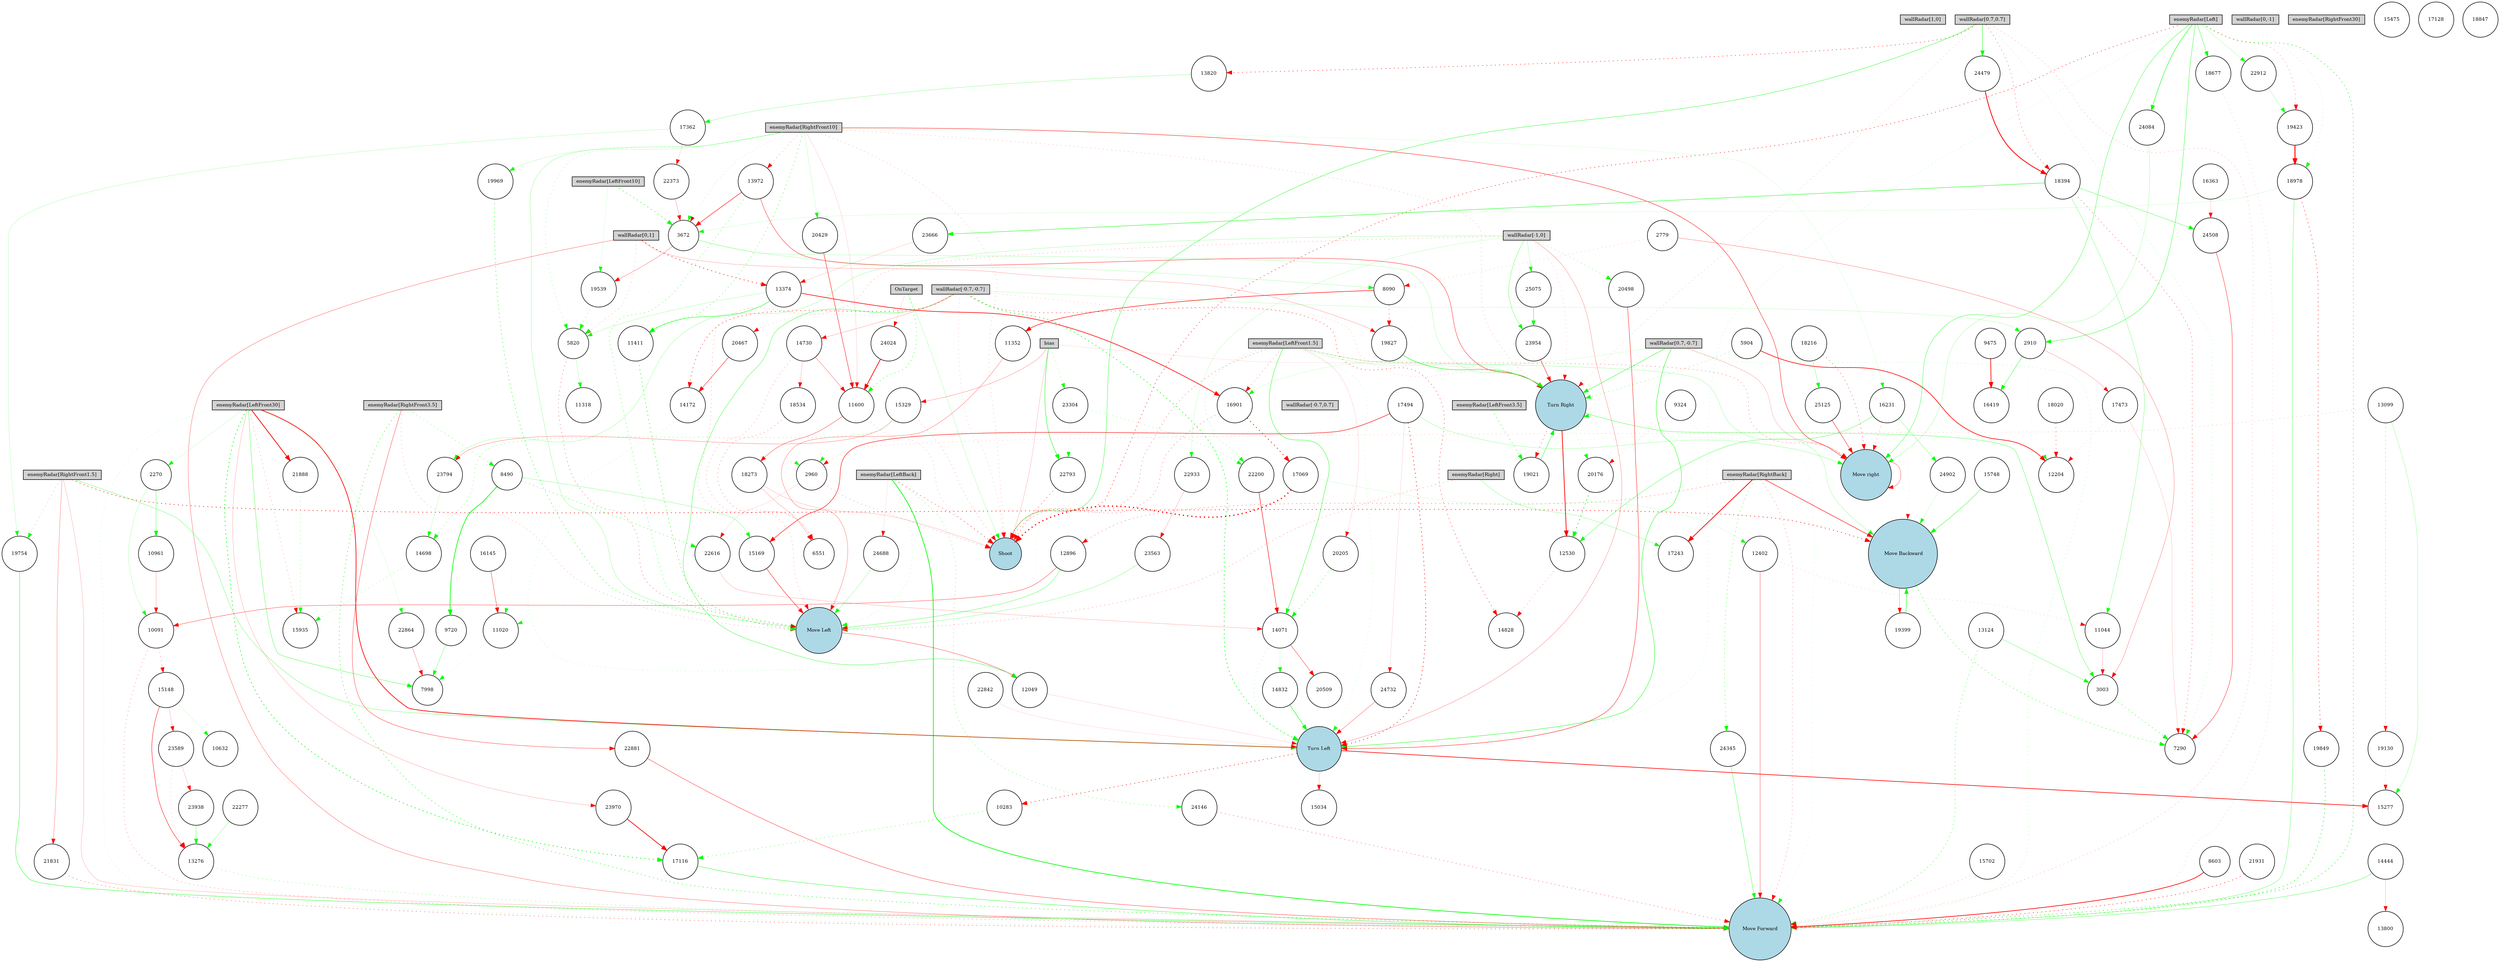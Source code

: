 digraph {
	node [fontsize=9 height=0.2 shape=circle width=0.2]
	"wallRadar[1,0]" [fillcolor=lightgray shape=box style=filled]
	"wallRadar[0,1]" [fillcolor=lightgray shape=box style=filled]
	"wallRadar[-1,0]" [fillcolor=lightgray shape=box style=filled]
	"wallRadar[0,-1]" [fillcolor=lightgray shape=box style=filled]
	"wallRadar[0.7,0.7]" [fillcolor=lightgray shape=box style=filled]
	"wallRadar[-0.7,0.7]" [fillcolor=lightgray shape=box style=filled]
	"wallRadar[-0.7,-0.7]" [fillcolor=lightgray shape=box style=filled]
	"wallRadar[0.7,-0.7]" [fillcolor=lightgray shape=box style=filled]
	"enemyRadar[RightBack]" [fillcolor=lightgray shape=box style=filled]
	"enemyRadar[LeftBack]" [fillcolor=lightgray shape=box style=filled]
	"enemyRadar[Right]" [fillcolor=lightgray shape=box style=filled]
	"enemyRadar[Left]" [fillcolor=lightgray shape=box style=filled]
	"enemyRadar[RightFront30]" [fillcolor=lightgray shape=box style=filled]
	"enemyRadar[LeftFront30]" [fillcolor=lightgray shape=box style=filled]
	"enemyRadar[RightFront10]" [fillcolor=lightgray shape=box style=filled]
	"enemyRadar[LeftFront10]" [fillcolor=lightgray shape=box style=filled]
	"enemyRadar[RightFront3.5]" [fillcolor=lightgray shape=box style=filled]
	"enemyRadar[LeftFront3.5]" [fillcolor=lightgray shape=box style=filled]
	"enemyRadar[RightFront1.5]" [fillcolor=lightgray shape=box style=filled]
	"enemyRadar[LeftFront1.5]" [fillcolor=lightgray shape=box style=filled]
	OnTarget [fillcolor=lightgray shape=box style=filled]
	bias [fillcolor=lightgray shape=box style=filled]
	Shoot [fillcolor=lightblue style=filled]
	"Move Forward" [fillcolor=lightblue style=filled]
	" Move Backward" [fillcolor=lightblue style=filled]
	"Move Left" [fillcolor=lightblue style=filled]
	"Move right" [fillcolor=lightblue style=filled]
	"Turn Left" [fillcolor=lightblue style=filled]
	"Turn Right" [fillcolor=lightblue style=filled]
	16901 [fillcolor=white style=filled]
	19969 [fillcolor=white style=filled]
	23563 [fillcolor=white style=filled]
	20498 [fillcolor=white style=filled]
	24084 [fillcolor=white style=filled]
	20509 [fillcolor=white style=filled]
	18978 [fillcolor=white style=filled]
	16419 [fillcolor=white style=filled]
	23589 [fillcolor=white style=filled]
	25125 [fillcolor=white style=filled]
	10283 [fillcolor=white style=filled]
	11318 [fillcolor=white style=filled]
	13374 [fillcolor=white style=filled]
	15935 [fillcolor=white style=filled]
	17473 [fillcolor=white style=filled]
	19021 [fillcolor=white style=filled]
	24146 [fillcolor=white style=filled]
	19539 [fillcolor=white style=filled]
	17494 [fillcolor=white style=filled]
	3672 [fillcolor=white style=filled]
	11352 [fillcolor=white style=filled]
	22616 [fillcolor=white style=filled]
	12896 [fillcolor=white style=filled]
	18020 [fillcolor=white style=filled]
	18534 [fillcolor=white style=filled]
	9324 [fillcolor=white style=filled]
	14444 [fillcolor=white style=filled]
	24688 [fillcolor=white style=filled]
	12402 [fillcolor=white style=filled]
	15475 [fillcolor=white style=filled]
	23666 [fillcolor=white style=filled]
	7290 [fillcolor=white style=filled]
	11411 [fillcolor=white style=filled]
	13972 [fillcolor=white style=filled]
	24732 [fillcolor=white style=filled]
	17069 [fillcolor=white style=filled]
	22200 [fillcolor=white style=filled]
	15034 [fillcolor=white style=filled]
	19130 [fillcolor=white style=filled]
	5820 [fillcolor=white style=filled]
	20176 [fillcolor=white style=filled]
	10961 [fillcolor=white style=filled]
	2779 [fillcolor=white style=filled]
	17116 [fillcolor=white style=filled]
	2270 [fillcolor=white style=filled]
	17128 [fillcolor=white style=filled]
	20205 [fillcolor=white style=filled]
	12530 [fillcolor=white style=filled]
	23794 [fillcolor=white style=filled]
	18677 [fillcolor=white style=filled]
	14071 [fillcolor=white style=filled]
	9475 [fillcolor=white style=filled]
	22277 [fillcolor=white style=filled]
	23304 [fillcolor=white style=filled]
	22793 [fillcolor=white style=filled]
	11020 [fillcolor=white style=filled]
	5904 [fillcolor=white style=filled]
	12049 [fillcolor=white style=filled]
	16145 [fillcolor=white style=filled]
	24345 [fillcolor=white style=filled]
	11044 [fillcolor=white style=filled]
	18216 [fillcolor=white style=filled]
	8490 [fillcolor=white style=filled]
	13099 [fillcolor=white style=filled]
	15148 [fillcolor=white style=filled]
	19754 [fillcolor=white style=filled]
	22842 [fillcolor=white style=filled]
	7998 [fillcolor=white style=filled]
	15169 [fillcolor=white style=filled]
	13124 [fillcolor=white style=filled]
	24902 [fillcolor=white style=filled]
	21831 [fillcolor=white style=filled]
	11600 [fillcolor=white style=filled]
	22864 [fillcolor=white style=filled]
	15702 [fillcolor=white style=filled]
	17243 [fillcolor=white style=filled]
	14172 [fillcolor=white style=filled]
	2910 [fillcolor=white style=filled]
	18273 [fillcolor=white style=filled]
	22881 [fillcolor=white style=filled]
	22373 [fillcolor=white style=filled]
	16231 [fillcolor=white style=filled]
	14698 [fillcolor=white style=filled]
	10091 [fillcolor=white style=filled]
	19827 [fillcolor=white style=filled]
	21888 [fillcolor=white style=filled]
	22912 [fillcolor=white style=filled]
	23938 [fillcolor=white style=filled]
	15748 [fillcolor=white style=filled]
	10632 [fillcolor=white style=filled]
	19849 [fillcolor=white style=filled]
	14730 [fillcolor=white style=filled]
	2960 [fillcolor=white style=filled]
	23954 [fillcolor=white style=filled]
	22933 [fillcolor=white style=filled]
	6551 [fillcolor=white style=filled]
	8090 [fillcolor=white style=filled]
	8603 [fillcolor=white style=filled]
	18847 [fillcolor=white style=filled]
	24479 [fillcolor=white style=filled]
	23970 [fillcolor=white style=filled]
	21931 [fillcolor=white style=filled]
	12204 [fillcolor=white style=filled]
	15277 [fillcolor=white style=filled]
	3003 [fillcolor=white style=filled]
	24508 [fillcolor=white style=filled]
	19399 [fillcolor=white style=filled]
	20429 [fillcolor=white style=filled]
	17362 [fillcolor=white style=filled]
	24024 [fillcolor=white style=filled]
	18394 [fillcolor=white style=filled]
	13276 [fillcolor=white style=filled]
	19423 [fillcolor=white style=filled]
	15329 [fillcolor=white style=filled]
	13800 [fillcolor=white style=filled]
	16363 [fillcolor=white style=filled]
	14828 [fillcolor=white style=filled]
	14832 [fillcolor=white style=filled]
	20467 [fillcolor=white style=filled]
	25075 [fillcolor=white style=filled]
	9720 [fillcolor=white style=filled]
	13820 [fillcolor=white style=filled]
	bias -> "Turn Right" [color=red penwidth=0.10370580778570843 style=solid]
	"wallRadar[0.7,-0.7]" -> "Move right" [color=red penwidth=0.2431191082209758 style=solid]
	"wallRadar[0.7,0.7]" -> Shoot [color=green penwidth=0.574699617256012 style=solid]
	"enemyRadar[RightFront3.5]" -> "Move Left" [color=red penwidth=0.2872171357429836 style=dotted]
	"wallRadar[-0.7,-0.7]" -> "Turn Left" [color=green penwidth=1.2609661049007759 style=dotted]
	"wallRadar[0,1]" -> "Move Forward" [color=red penwidth=0.41251300379635525 style=solid]
	"wallRadar[0.7,-0.7]" -> "Turn Right" [color=green penwidth=0.6287987670705238 style=solid]
	"enemyRadar[RightFront10]" -> "Move Left" [color=green penwidth=0.29577499664963414 style=solid]
	"enemyRadar[LeftBack]" -> Shoot [color=red penwidth=0.6379728258866729 style=dotted]
	"enemyRadar[Left]" -> Shoot [color=red penwidth=0.8203332813647675 style=dotted]
	"enemyRadar[RightFront1.5]" -> " Move Backward" [color=red penwidth=0.9868903606614362 style=dotted]
	OnTarget -> Shoot [color=green penwidth=0.23986953737441535 style=solid]
	"wallRadar[0.7,-0.7]" -> "Turn Left" [color=green penwidth=0.6886432475524386 style=solid]
	"wallRadar[-1,0]" -> "Move Left" [color=red penwidth=0.32380741898165455 style=dotted]
	"enemyRadar[RightFront1.5]" -> "Move Forward" [color=red penwidth=0.231891588542758 style=solid]
	"enemyRadar[Left]" -> "Move right" [color=green penwidth=0.5299618030756245 style=solid]
	"enemyRadar[LeftFront1.5]" -> "Turn Right" [color=green penwidth=0.17672518168817913 style=solid]
	"wallRadar[0.7,0.7]" -> "Move Forward" [color=red penwidth=0.27426199148337743 style=dotted]
	"Move right" -> "Move right" [color=red penwidth=0.4720639588527742 style=solid]
	"enemyRadar[RightFront10]" -> "Move right" [color=red penwidth=0.7002061853629338 style=solid]
	"enemyRadar[RightFront1.5]" -> "Turn Left" [color=green penwidth=0.39519190519601 style=solid]
	"wallRadar[-0.7,-0.7]" -> "Turn Right" [color=red penwidth=0.20645670810708983 style=dotted]
	"wallRadar[-1,0]" -> "Turn Left" [color=red penwidth=0.3241115687750731 style=solid]
	"enemyRadar[RightFront10]" -> "Turn Right" [color=red penwidth=0.24993997628320605 style=dotted]
	"enemyRadar[LeftBack]" -> "Move Left" [color=green penwidth=0.2677656755599411 style=dotted]
	"enemyRadar[LeftBack]" -> "Move Forward" [color=green penwidth=1.272440534501065 style=solid]
	"enemyRadar[Left]" -> "Turn Left" [color=green penwidth=0.23480693114050344 style=dotted]
	"enemyRadar[LeftFront1.5]" -> " Move Backward" [color=green penwidth=0.2736859958407698 style=solid]
	"enemyRadar[RightFront3.5]" -> "Move Forward" [color=green penwidth=0.8734858134666154 style=dotted]
	"wallRadar[-1,0]" -> "Turn Right" [color=red penwidth=0.18073255099900642 style=dotted]
	"enemyRadar[LeftFront30]" -> "Turn Left" [color=red penwidth=1.2548035799302264 style=solid]
	"wallRadar[0.7,-0.7]" -> "Move Forward" [color=green penwidth=0.270409952558196 style=dotted]
	"enemyRadar[LeftFront1.5]" -> "Move right" [color=red penwidth=0.4804510609254501 style=dotted]
	"wallRadar[-0.7,-0.7]" -> Shoot [color=red penwidth=0.2116555463430301 style=dotted]
	bias -> Shoot [color=red penwidth=0.22469978635474222 style=solid]
	"enemyRadar[LeftFront1.5]" -> Shoot [color=red penwidth=0.5148215170839834 style=dotted]
	"enemyRadar[RightFront10]" -> Shoot [color=red penwidth=0.2474229182409218 style=dotted]
	"Turn Right" -> "Turn Right" [color=green penwidth=0.37844934110477313 style=dotted]
	"wallRadar[-0.7,0.7]" -> "Move right" [color=green penwidth=0.1711575040563884 style=dotted]
	"enemyRadar[LeftFront1.5]" -> "Turn Left" [color=green penwidth=0.22550803776407705 style=dotted]
	"enemyRadar[Right]" -> "Move Left" [color=red penwidth=0.373071531819815 style=dotted]
	"enemyRadar[LeftFront30]" -> 2270 [color=green penwidth=0.16020525919762674 style=solid]
	"enemyRadar[Left]" -> 2910 [color=green penwidth=0.5638476746244543 style=solid]
	"enemyRadar[RightBack]" -> " Move Backward" [color=red penwidth=0.835543187229489 style=solid]
	"enemyRadar[LeftFront30]" -> "Move Forward" [color=green penwidth=0.22709770113635727 style=dotted]
	"enemyRadar[Left]" -> "Move Forward" [color=green penwidth=0.9870391016867796 style=dotted]
	"enemyRadar[RightFront10]" -> 3672 [color=red penwidth=0.16551075787365377 style=dotted]
	3672 -> "Turn Right" [color=green penwidth=0.23713354428703878 style=solid]
	2960 -> Shoot [color=red penwidth=0.350891774750027 style=dotted]
	"enemyRadar[LeftFront10]" -> 3672 [color=green penwidth=0.9210906032044927 style=dotted]
	"enemyRadar[RightBack]" -> "Move Forward" [color=red penwidth=0.3859612416283913 style=dotted]
	"enemyRadar[RightFront10]" -> 5820 [color=green penwidth=0.3513690085995159 style=dotted]
	5820 -> "Move Left" [color=red penwidth=0.5222256137859344 style=dotted]
	3003 -> 7290 [color=green penwidth=0.6932334167105029 style=dotted]
	"Turn Right" -> 3003 [color=green penwidth=0.4817663470379012 style=solid]
	"wallRadar[0,1]" -> 5820 [color=red penwidth=0.2539524795042976 style=dotted]
	5904 -> "Turn Right" [color=green penwidth=0.49633897275768635 style=dotted]
	3672 -> 8090 [color=green penwidth=0.24274780674292323 style=solid]
	8090 -> "Turn Right" [color=green penwidth=0.15151697672148123 style=dotted]
	"enemyRadar[RightFront3.5]" -> 8490 [color=green penwidth=0.5021468544365646 style=dotted]
	"wallRadar[0.7,0.7]" -> 7290 [color=green penwidth=0.2688591165121965 style=dotted]
	8603 -> "Move Forward" [color=red penwidth=1.20973843183045 style=solid]
	"wallRadar[0.7,0.7]" -> "Turn Right" [color=red penwidth=0.19881606674075725 style=dotted]
	9324 -> "Move Forward" [color=green penwidth=0.19533023768922037 style=dotted]
	10091 -> "Move Forward" [color=red penwidth=0.3911277715766036 style=dotted]
	2270 -> 10091 [color=green penwidth=0.22945413607537632 style=solid]
	2270 -> 10961 [color=green penwidth=0.4506278995675985 style=solid]
	10961 -> 10091 [color=red penwidth=0.27814659625638943 style=solid]
	11020 -> 7998 [color=green penwidth=0.21295344126768007 style=dotted]
	11044 -> 3003 [color=red penwidth=0.2398876995162543 style=solid]
	5820 -> 11318 [color=green penwidth=0.2540119991295955 style=solid]
	11318 -> 2960 [color=green penwidth=0.10238081550633572 style=dotted]
	"enemyRadar[LeftFront30]" -> 7998 [color=green penwidth=0.4931666361442675 style=solid]
	11352 -> "Move Left" [color=red penwidth=0.37726663311171205 style=solid]
	"wallRadar[-0.7,0.7]" -> 2960 [color=green penwidth=0.1647247114988158 style=dotted]
	"enemyRadar[RightFront10]" -> 11411 [color=green penwidth=0.6739239551079913 style=dotted]
	11411 -> "Move Left" [color=green penwidth=0.9377224964246628 style=dotted]
	OnTarget -> 11600 [color=green penwidth=0.6937038582172329 style=dotted]
	11600 -> Shoot [color=red penwidth=0.23749572503473418 style=dotted]
	"wallRadar[-0.7,-0.7]" -> 12049 [color=green penwidth=0.5311203919565057 style=solid]
	12049 -> "Turn Left" [color=red penwidth=0.13648736203399903 style=solid]
	2910 -> 12204 [color=green penwidth=0.1183806294996084 style=dotted]
	"Turn Left" -> 10283 [color=red penwidth=0.9074679389421157 style=dotted]
	12402 -> "Move Forward" [color=red penwidth=0.48415659154525714 style=solid]
	2779 -> 8090 [color=red penwidth=0.20473185584110193 style=dotted]
	12896 -> "Move Left" [color=green penwidth=0.4587719506749146 style=solid]
	13124 -> "Move Forward" [color=green penwidth=0.6432703838926709 style=dotted]
	5904 -> 12204 [color=red penwidth=1.144504060980512 style=solid]
	"enemyRadar[RightBack]" -> 12896 [color=red penwidth=0.5031066246361515 style=dotted]
	13276 -> "Move Forward" [color=green penwidth=0.45335223273056735 style=dotted]
	" Move Backward" -> 7290 [color=green penwidth=0.7402946120046353 style=dotted]
	"wallRadar[0,1]" -> 13374 [color=red penwidth=1.0623739008168538 style=dotted]
	13374 -> 5820 [color=green penwidth=0.2316796390212457 style=solid]
	"wallRadar[0.7,0.7]" -> 13820 [color=red penwidth=0.7619883846341254 style=dotted]
	"enemyRadar[RightFront10]" -> 13972 [color=red penwidth=0.3455627971829517 style=dotted]
	13972 -> 3672 [color=red penwidth=0.8330315947167788 style=solid]
	"enemyRadar[LeftFront1.5]" -> 14071 [color=green penwidth=0.6242036016469572 style=solid]
	14071 -> "Turn Left" [color=green penwidth=0.30660632526148063 style=dotted]
	"wallRadar[-0.7,-0.7]" -> 14172 [color=red penwidth=0.8268604308493749 style=dotted]
	14172 -> 12049 [color=green penwidth=0.2388620655907124 style=dotted]
	14444 -> "Move Forward" [color=green penwidth=0.47522134825450313 style=solid]
	9720 -> 7998 [color=green penwidth=0.40329188160047325 style=solid]
	"wallRadar[-0.7,-0.7]" -> 14730 [color=red penwidth=0.2497504655229925 style=solid]
	14730 -> 6551 [color=red penwidth=0.3406462011458513 style=dotted]
	"wallRadar[-0.7,-0.7]" -> 14828 [color=red penwidth=0.6862155033768362 style=dotted]
	14071 -> 14832 [color=green penwidth=0.20465454923731213 style=solid]
	14832 -> "Turn Left" [color=green penwidth=0.8339847115522798 style=solid]
	12402 -> 11044 [color=red penwidth=0.17522493423784796 style=dotted]
	"Turn Left" -> 15034 [color=red penwidth=0.2575612222881315 style=solid]
	15148 -> 13276 [color=red penwidth=0.7288031098875707 style=solid]
	15169 -> "Move Left" [color=red penwidth=0.7207335750834584 style=solid]
	13099 -> 15277 [color=green penwidth=0.2957341787641298 style=solid]
	bias -> 15329 [color=red penwidth=0.29934281584518957 style=solid]
	15329 -> Shoot [color=red penwidth=0.3118350767533885 style=dotted]
	12896 -> 10091 [color=red penwidth=0.5060777100473892 style=solid]
	15702 -> "Move Forward" [color=red penwidth=0.2602918673836897 style=dotted]
	15748 -> " Move Backward" [color=green penwidth=0.5759134063082841 style=solid]
	14698 -> 15935 [color=green penwidth=0.3602307677798444 style=dotted]
	8490 -> 11020 [color=green penwidth=0.10459161727252615 style=dotted]
	16145 -> 11020 [color=red penwidth=0.5633448062866615 style=solid]
	"enemyRadar[RightFront10]" -> 16231 [color=green penwidth=0.11072669990533918 style=solid]
	16231 -> "Move right" [color=red penwidth=0.3651967157595386 style=dotted]
	"enemyRadar[RightFront10]" -> 11600 [color=red penwidth=0.15739877831293608 style=solid]
	9475 -> 16419 [color=red penwidth=1.2383479270302813 style=solid]
	8090 -> 11352 [color=red penwidth=0.9198698375642058 style=solid]
	13972 -> "Move Left" [color=green penwidth=0.6015467500819879 style=dotted]
	"enemyRadar[LeftFront1.5]" -> 16901 [color=red penwidth=0.37353970517162594 style=dotted]
	16901 -> Shoot [color=red penwidth=0.496239243983261 style=dotted]
	13374 -> 11411 [color=green penwidth=0.7219581372679754 style=solid]
	8490 -> 9720 [color=green penwidth=1.2237152733158263 style=solid]
	16901 -> 17069 [color=red penwidth=1.303791132096042 style=dotted]
	17069 -> Shoot [color=red penwidth=2.4489504463241936 style=dotted]
	3672 -> 5820 [color=green penwidth=0.16132804521774813 style=dotted]
	"enemyRadar[LeftFront30]" -> 17116 [color=green penwidth=1.3472713474007412 style=dotted]
	17116 -> "Move Forward" [color=green penwidth=0.601886457117432 style=solid]
	"enemyRadar[Right]" -> 17243 [color=green penwidth=0.30929946044627143 style=solid]
	"Turn Right" -> 12530 [color=red penwidth=1.3366053649766172 style=solid]
	13820 -> 17362 [color=green penwidth=0.3107038959851909 style=solid]
	2910 -> 17473 [color=red penwidth=0.2683860536570001 style=solid]
	17473 -> 12204 [color=red penwidth=0.1315362823573703 style=dotted]
	17494 -> "Turn Left" [color=red penwidth=1.0408229845031525 style=dotted]
	17473 -> 7290 [color=red penwidth=0.1840963775111944 style=solid]
	18020 -> 12204 [color=red penwidth=0.5824592112081746 style=dotted]
	18216 -> "Move right" [color=red penwidth=0.6164739534470883 style=dotted]
	11600 -> 18273 [color=red penwidth=0.49947457880175217 style=solid]
	18273 -> Shoot [color=red penwidth=0.21199830304522665 style=solid]
	"wallRadar[0.7,0.7]" -> 18394 [color=red penwidth=0.5571515307686487 style=dotted]
	18394 -> 7290 [color=red penwidth=0.5676333994165346 style=dotted]
	14730 -> 18534 [color=red penwidth=0.2416815658528615 style=solid]
	18534 -> 6551 [color=red penwidth=0.4142725536430232 style=dotted]
	12530 -> 14828 [color=red penwidth=0.32065512249767847 style=dotted]
	"enemyRadar[Left]" -> 18677 [color=green penwidth=0.5318246831710206 style=solid]
	18677 -> "Move Forward" [color=red penwidth=0.17945104919201194 style=dotted]
	"enemyRadar[LeftFront30]" -> 15935 [color=red penwidth=0.33183230801714303 style=dotted]
	"wallRadar[0.7,-0.7]" -> 16901 [color=green penwidth=0.14134219656481203 style=solid]
	14444 -> 13800 [color=red penwidth=0.21308212140369687 style=solid]
	"enemyRadar[Left]" -> 18978 [color=green penwidth=0.24988562892433583 style=dotted]
	18978 -> "Move Forward" [color=green penwidth=0.43276571456982105 style=solid]
	"Turn Right" -> 19021 [color=red penwidth=0.5933573202988714 style=dotted]
	19021 -> "Turn Right" [color=green penwidth=0.6205636817548636 style=solid]
	13099 -> 19130 [color=red penwidth=0.3772226885178026 style=dotted]
	19130 -> 15277 [color=red penwidth=0.23685116911879384 style=dotted]
	13374 -> 16901 [color=red penwidth=1.126224882381905 style=solid]
	" Move Backward" -> 19399 [color=red penwidth=0.344394292448974 style=solid]
	19399 -> " Move Backward" [color=green penwidth=0.7512379625980464 style=solid]
	"enemyRadar[Left]" -> 19423 [color=red penwidth=0.40890357337689065 style=dotted]
	19423 -> 18978 [color=red penwidth=1.7787897310599226 style=solid]
	13972 -> "Turn Right" [color=red penwidth=0.6195298051956776 style=solid]
	3672 -> 19539 [color=red penwidth=0.3654806588749938 style=solid]
	19539 -> 5820 [color=green penwidth=0.5647342077360158 style=dotted]
	13099 -> 2960 [color=red penwidth=0.20818785327256195 style=dotted]
	"enemyRadar[RightFront1.5]" -> 19754 [color=green penwidth=0.5103047475387357 style=dotted]
	19754 -> "Move Forward" [color=green penwidth=0.6188502765457129 style=solid]
	8090 -> 19827 [color=red penwidth=0.5647655409610522 style=dotted]
	19827 -> "Turn Right" [color=green penwidth=0.7987065682589062 style=solid]
	18978 -> 19849 [color=red penwidth=0.8000217890062259 style=dotted]
	19849 -> "Move Forward" [color=green penwidth=1.0728770372699548 style=dotted]
	"enemyRadar[RightFront10]" -> 19969 [color=green penwidth=0.20331652127722402 style=solid]
	19969 -> "Move Left" [color=green penwidth=0.8318500900011637 style=dotted]
	"Turn Right" -> 20176 [color=green penwidth=0.27703224971078694 style=dotted]
	20176 -> 12530 [color=green penwidth=1.437962517511798 style=dotted]
	"enemyRadar[LeftFront1.5]" -> 20205 [color=red penwidth=0.1535271408182139 style=solid]
	20205 -> 14071 [color=green penwidth=0.6190910099256476 style=dotted]
	"enemyRadar[RightFront10]" -> 20429 [color=green penwidth=0.1824119509768444 style=solid]
	20429 -> 11600 [color=red penwidth=0.731756443007613 style=solid]
	"wallRadar[-0.7,-0.7]" -> 20467 [color=red penwidth=0.19858903924360355 style=dotted]
	20467 -> 14172 [color=red penwidth=0.6959525155671173 style=solid]
	"wallRadar[-1,0]" -> 20498 [color=green penwidth=0.4558240823536728 style=dotted]
	20498 -> "Turn Left" [color=red penwidth=0.671272759027475 style=solid]
	14071 -> 20509 [color=red penwidth=0.5782921286786981 style=solid]
	"enemyRadar[LeftFront3.5]" -> 19021 [color=green penwidth=0.772983087821051 style=dotted]
	17362 -> 3672 [color=green penwidth=0.13965500163886585 style=dotted]
	14730 -> 11600 [color=red penwidth=0.4041135965084395 style=solid]
	17494 -> 15169 [color=red penwidth=0.8451903766151352 style=solid]
	"enemyRadar[RightFront1.5]" -> 21831 [color=red penwidth=0.3614033601639758 style=solid]
	21831 -> "Move Forward" [color=red penwidth=0.5755718066729671 style=dotted]
	"enemyRadar[LeftFront30]" -> 21888 [color=red penwidth=1.390642786932095 style=solid]
	21888 -> 15935 [color=green penwidth=0.3508817953397185 style=dotted]
	21931 -> "Move Forward" [color=red penwidth=0.8266371194527556 style=dotted]
	9324 -> 20176 [color=red penwidth=0.19465517324725695 style=dotted]
	"enemyRadar[LeftFront10]" -> 19539 [color=green penwidth=0.12389117495665508 style=solid]
	10091 -> 15148 [color=red penwidth=0.42895195642289674 style=dotted]
	"enemyRadar[LeftFront1.5]" -> 22200 [color=green penwidth=0.3441889186583409 style=dotted]
	22200 -> 14071 [color=red penwidth=0.8672718964014489 style=solid]
	22277 -> 13276 [color=green penwidth=0.31184974162908496 style=solid]
	10283 -> 17116 [color=green penwidth=0.5887076930017152 style=dotted]
	17362 -> 22373 [color=red penwidth=0.16420012233908077 style=solid]
	22373 -> 3672 [color=red penwidth=0.3111709421538558 style=solid]
	"Move Left" -> 12049 [color=red penwidth=0.48916894381750253 style=solid]
	8490 -> 22616 [color=green penwidth=0.6842266606903622 style=dotted]
	22616 -> 11020 [color=green penwidth=0.16510667349805147 style=dotted]
	bias -> 22793 [color=green penwidth=0.7340878739760717 style=solid]
	22793 -> Shoot [color=red penwidth=0.6245475968874652 style=dotted]
	13124 -> 3003 [color=green penwidth=0.3862120045257963 style=solid]
	22842 -> "Turn Left" [color=red penwidth=0.12115417537484591 style=solid]
	"enemyRadar[LeftFront30]" -> 22864 [color=green penwidth=0.12772427980645357 style=solid]
	22864 -> 7998 [color=red penwidth=0.37969506165757716 style=solid]
	"enemyRadar[RightFront3.5]" -> 22881 [color=red penwidth=0.5243816445690829 style=solid]
	22881 -> "Move Forward" [color=red penwidth=0.5481461752885005 style=solid]
	"enemyRadar[Left]" -> 22912 [color=green penwidth=0.21228016073928346 style=solid]
	22912 -> 19423 [color=green penwidth=0.242648941083057 style=solid]
	"wallRadar[-1,0]" -> 22933 [color=green penwidth=0.17646162790422404 style=solid]
	22933 -> "Move Left" [color=red penwidth=0.10633889045597625 style=dotted]
	2960 -> 22616 [color=red penwidth=0.1277477686456466 style=solid]
	15329 -> 14698 [color=green penwidth=0.481515175847792 style=dotted]
	2779 -> 3003 [color=red penwidth=0.36272115577504727 style=solid]
	bias -> 23304 [color=green penwidth=0.29988321962513453 style=dotted]
	23304 -> 22793 [color=green penwidth=0.2535463538417255 style=dotted]
	15148 -> 10632 [color=green penwidth=0.14212933214442935 style=solid]
	"enemyRadar[RightBack]" -> 17243 [color=red penwidth=1.390431052981337 style=solid]
	17362 -> 19754 [color=green penwidth=0.21732442076189296 style=solid]
	22933 -> 23563 [color=red penwidth=0.257658681557512 style=solid]
	23563 -> "Move Left" [color=green penwidth=0.3377712401350689 style=solid]
	15148 -> 23589 [color=red penwidth=0.24078596512603043 style=solid]
	23589 -> 13276 [color=red penwidth=0.1824679746007703 style=dotted]
	18394 -> 23666 [color=green penwidth=0.7219285878650803 style=solid]
	18273 -> 6551 [color=red penwidth=0.26734964895449975 style=solid]
	23304 -> 22200 [color=green penwidth=0.377003889983757 style=dotted]
	2910 -> 16419 [color=green penwidth=0.5658974995622474 style=solid]
	15329 -> 23794 [color=red penwidth=0.34956211107564805 style=solid]
	23794 -> 14698 [color=green penwidth=0.21889179674241466 style=solid]
	17494 -> "Move right" [color=green penwidth=0.27463996778313526 style=solid]
	23589 -> 23938 [color=red penwidth=0.21945385613171042 style=solid]
	23938 -> 13276 [color=green penwidth=0.43987308785099877 style=solid]
	"wallRadar[-1,0]" -> 23954 [color=green penwidth=0.4308659363540063 style=solid]
	23954 -> "Turn Right" [color=red penwidth=0.7144081688472499 style=solid]
	"enemyRadar[LeftFront30]" -> 23970 [color=red penwidth=0.23803218846630977 style=solid]
	23970 -> 17116 [color=red penwidth=1.2777002185711375 style=solid]
	"Turn Left" -> 15277 [color=red penwidth=1.1360715924195006 style=solid]
	OnTarget -> 24024 [color=red penwidth=0.15321363809903477 style=solid]
	24024 -> 11600 [color=red penwidth=1.3073044412526729 style=solid]
	"enemyRadar[Left]" -> 24084 [color=green penwidth=0.8025116836840548 style=solid]
	24084 -> "Move right" [color=green penwidth=0.2576255878222379 style=solid]
	"wallRadar[-1,0]" -> 23794 [color=green penwidth=0.2657830693429854 style=solid]
	16231 -> " Move Backward" [color=red penwidth=0.12354179036204588 style=dotted]
	"enemyRadar[LeftBack]" -> 24146 [color=green penwidth=0.518946512771378 style=dotted]
	24146 -> "Move Forward" [color=red penwidth=0.5373701755570297 style=dotted]
	17069 -> 12402 [color=green penwidth=0.12864402840873784 style=solid]
	18394 -> 11044 [color=green penwidth=0.36782419534046384 style=solid]
	"wallRadar[-0.7,-0.7]" -> 2910 [color=green penwidth=0.19094262373340493 style=solid]
	"enemyRadar[RightBack]" -> 24345 [color=green penwidth=0.6377451127434101 style=dotted]
	24345 -> "Move Forward" [color=green penwidth=0.5175975728360116 style=solid]
	"wallRadar[0.7,0.7]" -> 24479 [color=green penwidth=0.655525120741162 style=solid]
	24479 -> 18394 [color=red penwidth=1.4761739292834077 style=solid]
	"wallRadar[0,1]" -> 19827 [color=red penwidth=0.2639022763961184 style=solid]
	18394 -> 24508 [color=green penwidth=0.4616056522025439 style=solid]
	24508 -> 7290 [color=red penwidth=0.6186387806979271 style=solid]
	22616 -> 14071 [color=red penwidth=0.23418735010259825 style=solid]
	"enemyRadar[LeftBack]" -> 24688 [color=red penwidth=0.10727087504131867 style=solid]
	24688 -> "Move Left" [color=green penwidth=0.2860545043098085 style=solid]
	17494 -> 24732 [color=red penwidth=0.1396875597140565 style=solid]
	24732 -> "Turn Left" [color=red penwidth=0.42355317173802054 style=solid]
	18978 -> 3672 [color=green penwidth=0.142394037373553 style=solid]
	8490 -> 15169 [color=green penwidth=0.32769382005775394 style=solid]
	16231 -> 24902 [color=green penwidth=0.3841708848070824 style=solid]
	24902 -> " Move Backward" [color=green penwidth=0.15990704437673275 style=solid]
	16231 -> 12530 [color=green penwidth=0.45722404342576883 style=solid]
	16363 -> 24508 [color=red penwidth=0.1829737803857421 style=solid]
	"wallRadar[-1,0]" -> 25075 [color=green penwidth=0.26043992546123995 style=solid]
	25075 -> 23954 [color=green penwidth=0.6370823637466481 style=solid]
	18216 -> 25125 [color=green penwidth=0.3859191313892536 style=solid]
	25125 -> "Move right" [color=red penwidth=0.682094476357561 style=solid]
	23666 -> 13374 [color=red penwidth=0.16281177587199927 style=solid]
}
